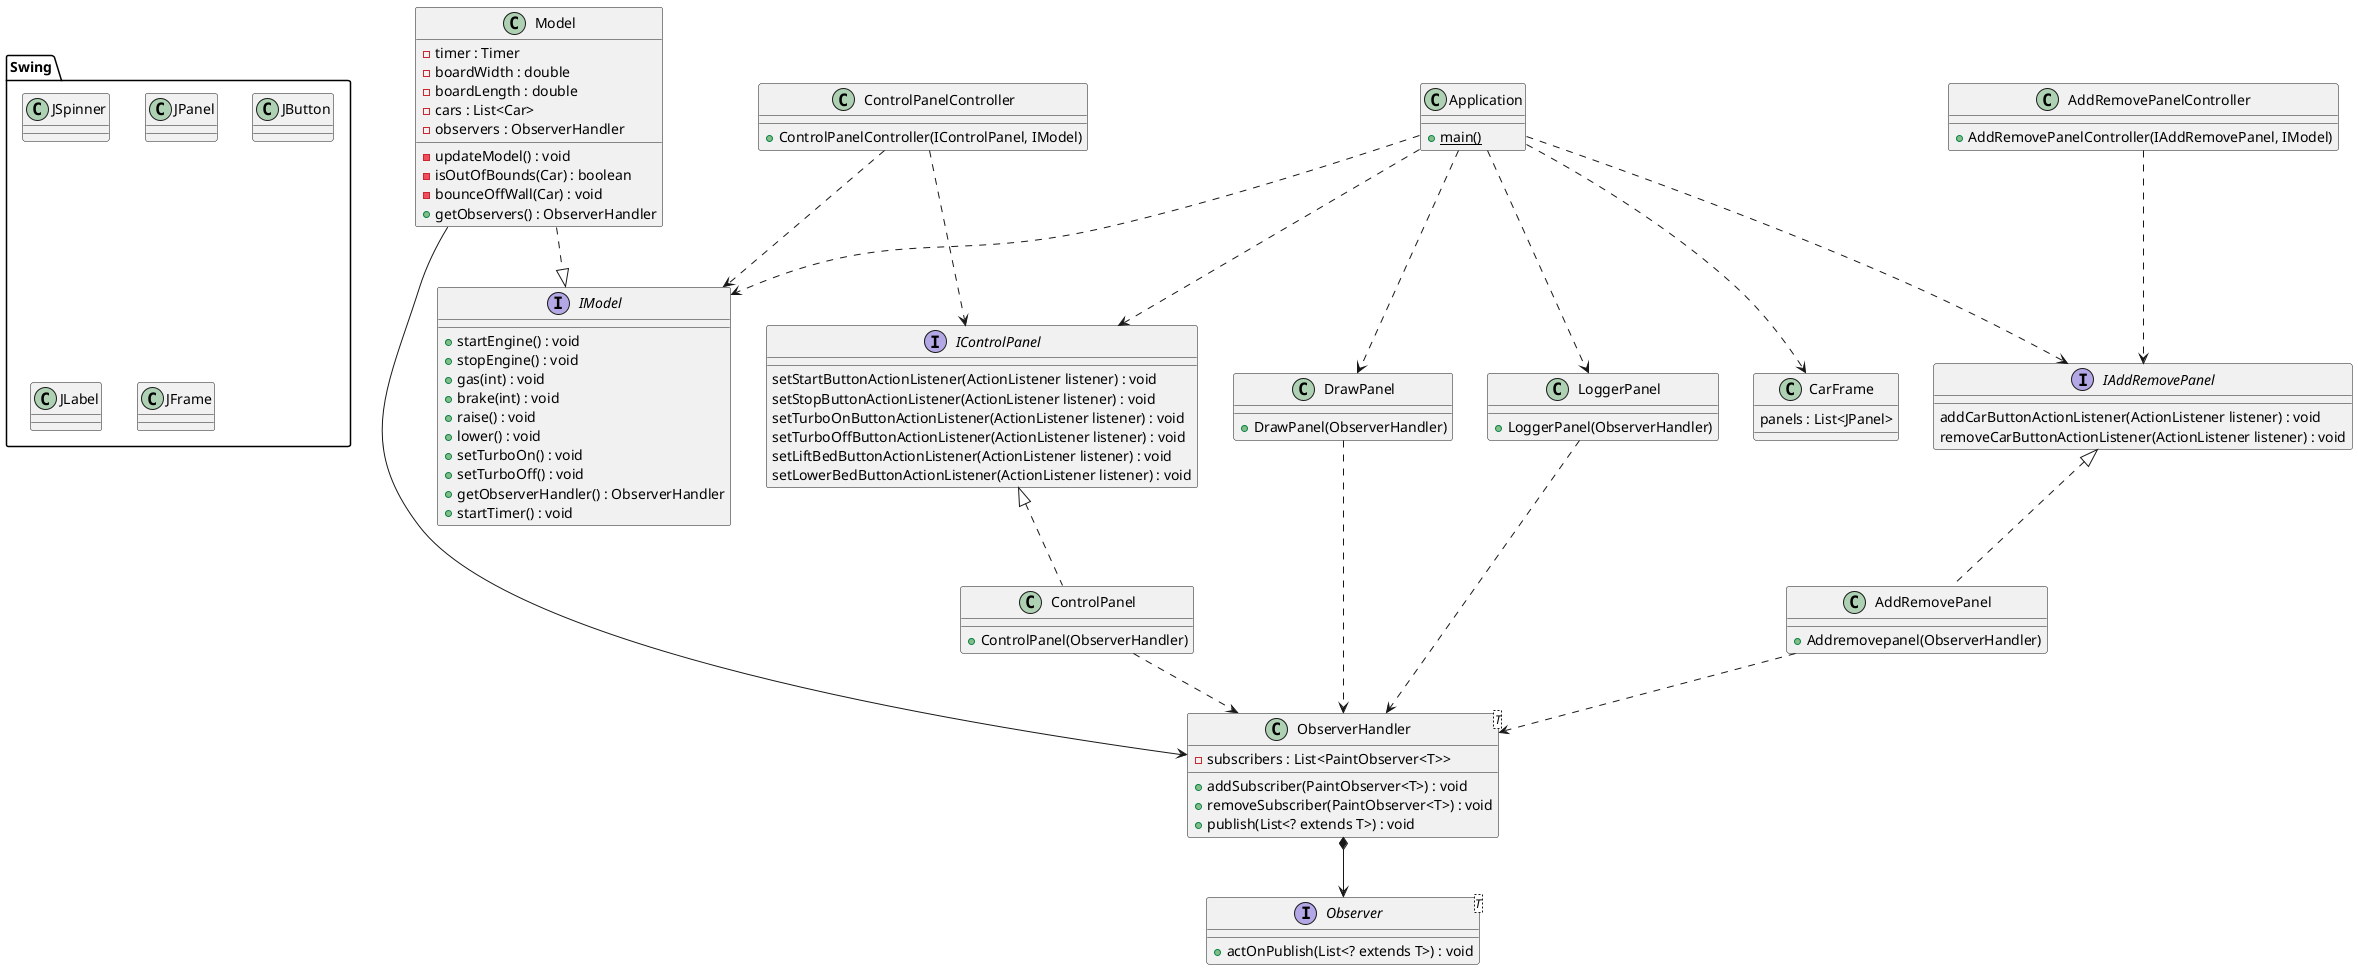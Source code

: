 @startuml
'https://plantuml.com/sequence-diagram

class Application{
    {static}+main()
}
Application ..> IModel
Application ..> CarFrame

Application ..> DrawPanel
Application ..> IControlPanel
Application ..> IAddRemovePanel
Application ..> LoggerPanel


class Model{
    -timer : Timer
    -boardWidth : double
    -boardLength : double
    -cars : List<Car>
    -observers : ObserverHandler
    -updateModel() : void
    -isOutOfBounds(Car) : boolean
    -bounceOffWall(Car) : void
    +getObservers() : ObserverHandler
}
Model ..|> IModel
Model --> ObserverHandler

interface IModel{
    +startEngine() : void
    +stopEngine() : void
    +gas(int) : void
    +brake(int) : void
    +raise() : void
    +lower() : void
    +setTurboOn() : void
    +setTurboOff() : void
    +getObserverHandler() : ObserverHandler
    +startTimer() : void
}

class ObserverHandler<T>{
    - subscribers : List<PaintObserver<T>>
    + addSubscriber(PaintObserver<T>) : void
    + removeSubscriber(PaintObserver<T>) : void
    + publish(List<? extends T>) : void
}
ObserverHandler *--> Observer

interface Observer<T>{
    + actOnPublish(List<? extends T>) : void
}

class CarFrame{
    panels : List<JPanel>
}


class DrawPanel{
    +DrawPanel(ObserverHandler)
}
DrawPanel ..> ObserverHandler

class ControlPanel{
    +ControlPanel(ObserverHandler)
}
ControlPanel ..> ObserverHandler
IControlPanel <|.. ControlPanel

class LoggerPanel{
    +LoggerPanel(ObserverHandler)
}
LoggerPanel ..> ObserverHandler


class AddRemovePanel{
    +Addremovepanel(ObserverHandler)
}
AddRemovePanel ..> ObserverHandler
IAddRemovePanel <|.. AddRemovePanel

interface IControlPanel{
    setStartButtonActionListener(ActionListener listener) : void
    setStopButtonActionListener(ActionListener listener) : void
    setTurboOnButtonActionListener(ActionListener listener) : void
    setTurboOffButtonActionListener(ActionListener listener) : void
    setLiftBedButtonActionListener(ActionListener listener) : void
    setLowerBedButtonActionListener(ActionListener listener) : void
}

interface IAddRemovePanel {
    addCarButtonActionListener(ActionListener listener) : void
    removeCarButtonActionListener(ActionListener listener) : void
}

class ControlPanelController{
    +ControlPanelController(IControlPanel, IModel)
}
ControlPanelController ..> IControlPanel
ControlPanelController ..> IModel

class AddRemovePanelController{
    +AddRemovePanelController(IAddRemovePanel, IModel)
}
AddRemovePanelController ..> IAddRemovePanel



package Swing {
    class JSpinner{}
    class JPanel{}
    class JButton {}
    class JLabel {}
    class JFrame {}
}

@enduml
